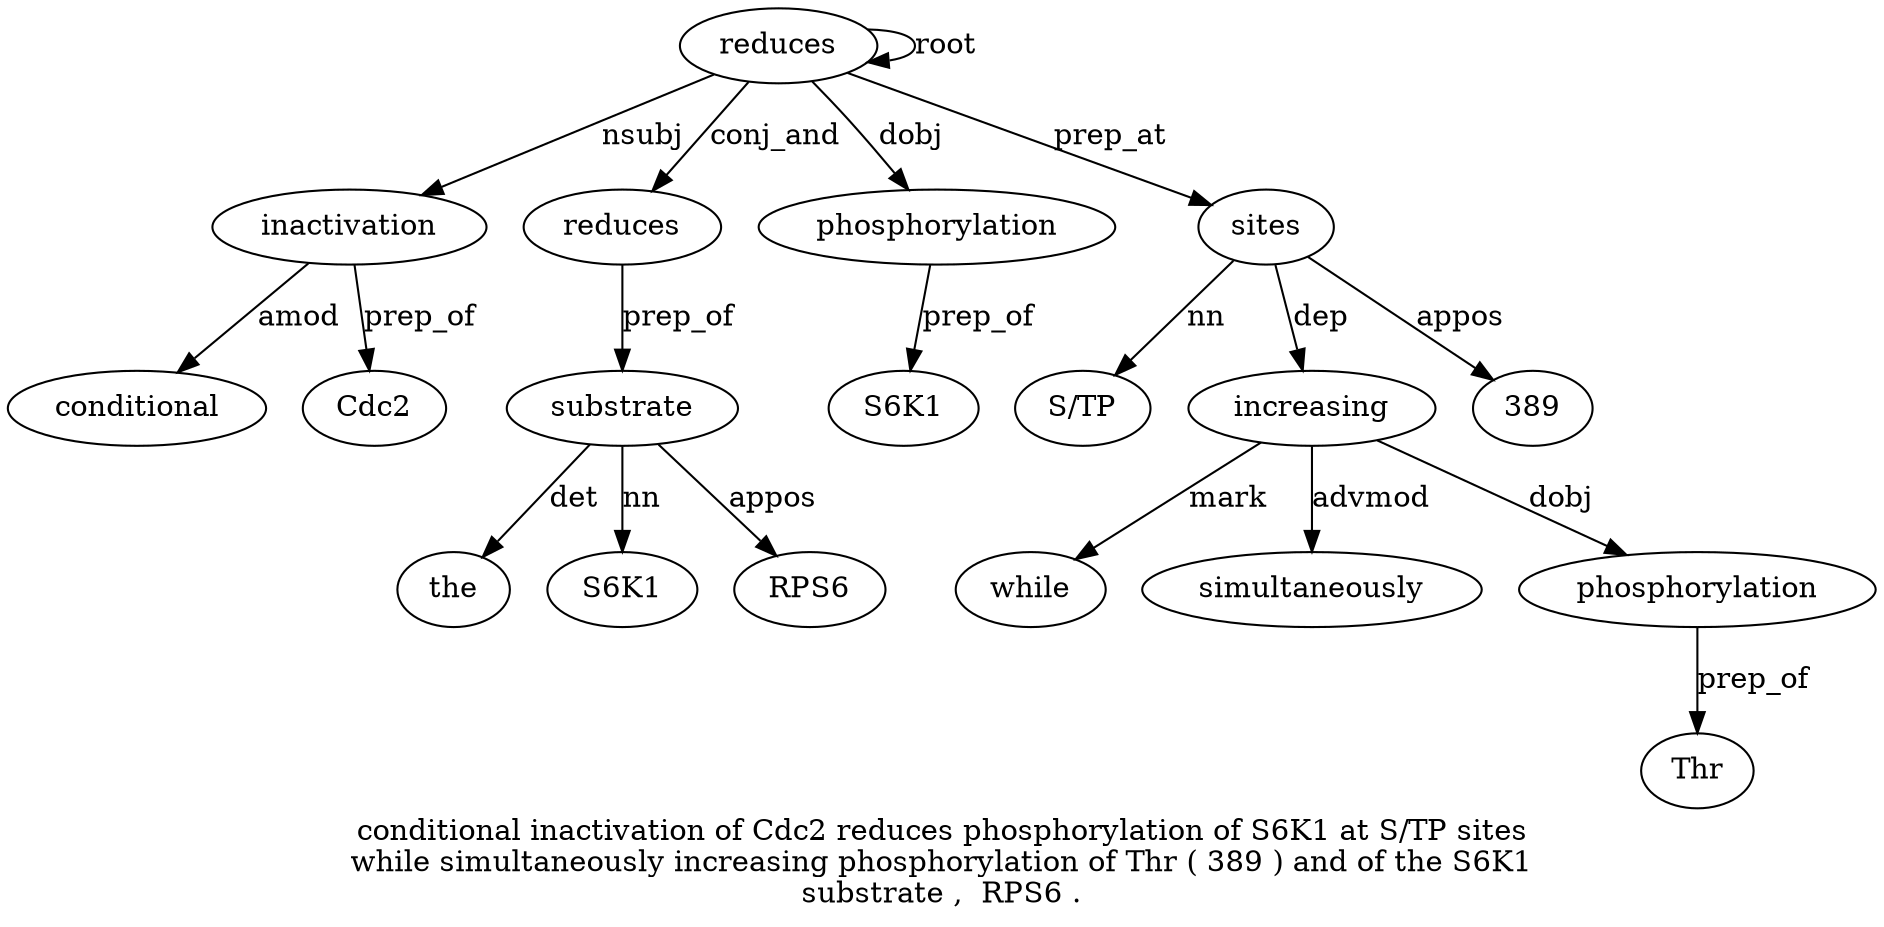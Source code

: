 digraph "conditional inactivation of Cdc2 reduces phosphorylation of S6K1 at S/TP sites while simultaneously increasing phosphorylation of Thr ( 389 ) and of the S6K1 substrate ,  RPS6 ." {
label="conditional inactivation of Cdc2 reduces phosphorylation of S6K1 at S/TP sites
while simultaneously increasing phosphorylation of Thr ( 389 ) and of the S6K1
substrate ,  RPS6 .";
inactivation2 [style=filled, fillcolor=white, label=inactivation];
conditional1 [style=filled, fillcolor=white, label=conditional];
inactivation2 -> conditional1  [label=amod];
reduces5 [style=filled, fillcolor=white, label=reduces];
reduces5 -> inactivation2  [label=nsubj];
Cdc24 [style=filled, fillcolor=white, label=Cdc2];
inactivation2 -> Cdc24  [label=prep_of];
reduces5 -> reduces5  [label=root];
"reduces5'" [style=filled, fillcolor=white, label=reduces];
reduces5 -> "reduces5'"  [label=conj_and];
phosphorylation6 [style=filled, fillcolor=white, label=phosphorylation];
reduces5 -> phosphorylation6  [label=dobj];
S6K18 [style=filled, fillcolor=white, label=S6K1];
phosphorylation6 -> S6K18  [label=prep_of];
sites11 [style=filled, fillcolor=white, label=sites];
"S/TP10" [style=filled, fillcolor=white, label="S/TP"];
sites11 -> "S/TP10"  [label=nn];
reduces5 -> sites11  [label=prep_at];
increasing14 [style=filled, fillcolor=white, label=increasing];
while12 [style=filled, fillcolor=white, label=while];
increasing14 -> while12  [label=mark];
simultaneously13 [style=filled, fillcolor=white, label=simultaneously];
increasing14 -> simultaneously13  [label=advmod];
sites11 -> increasing14  [label=dep];
phosphorylation15 [style=filled, fillcolor=white, label=phosphorylation];
increasing14 -> phosphorylation15  [label=dobj];
Thr17 [style=filled, fillcolor=white, label=Thr];
phosphorylation15 -> Thr17  [label=prep_of];
3891 [style=filled, fillcolor=white, label=389];
sites11 -> 3891  [label=appos];
substrate25 [style=filled, fillcolor=white, label=substrate];
the23 [style=filled, fillcolor=white, label=the];
substrate25 -> the23  [label=det];
S6K124 [style=filled, fillcolor=white, label=S6K1];
substrate25 -> S6K124  [label=nn];
"reduces5'" -> substrate25  [label=prep_of];
RPS627 [style=filled, fillcolor=white, label=RPS6];
substrate25 -> RPS627  [label=appos];
}
